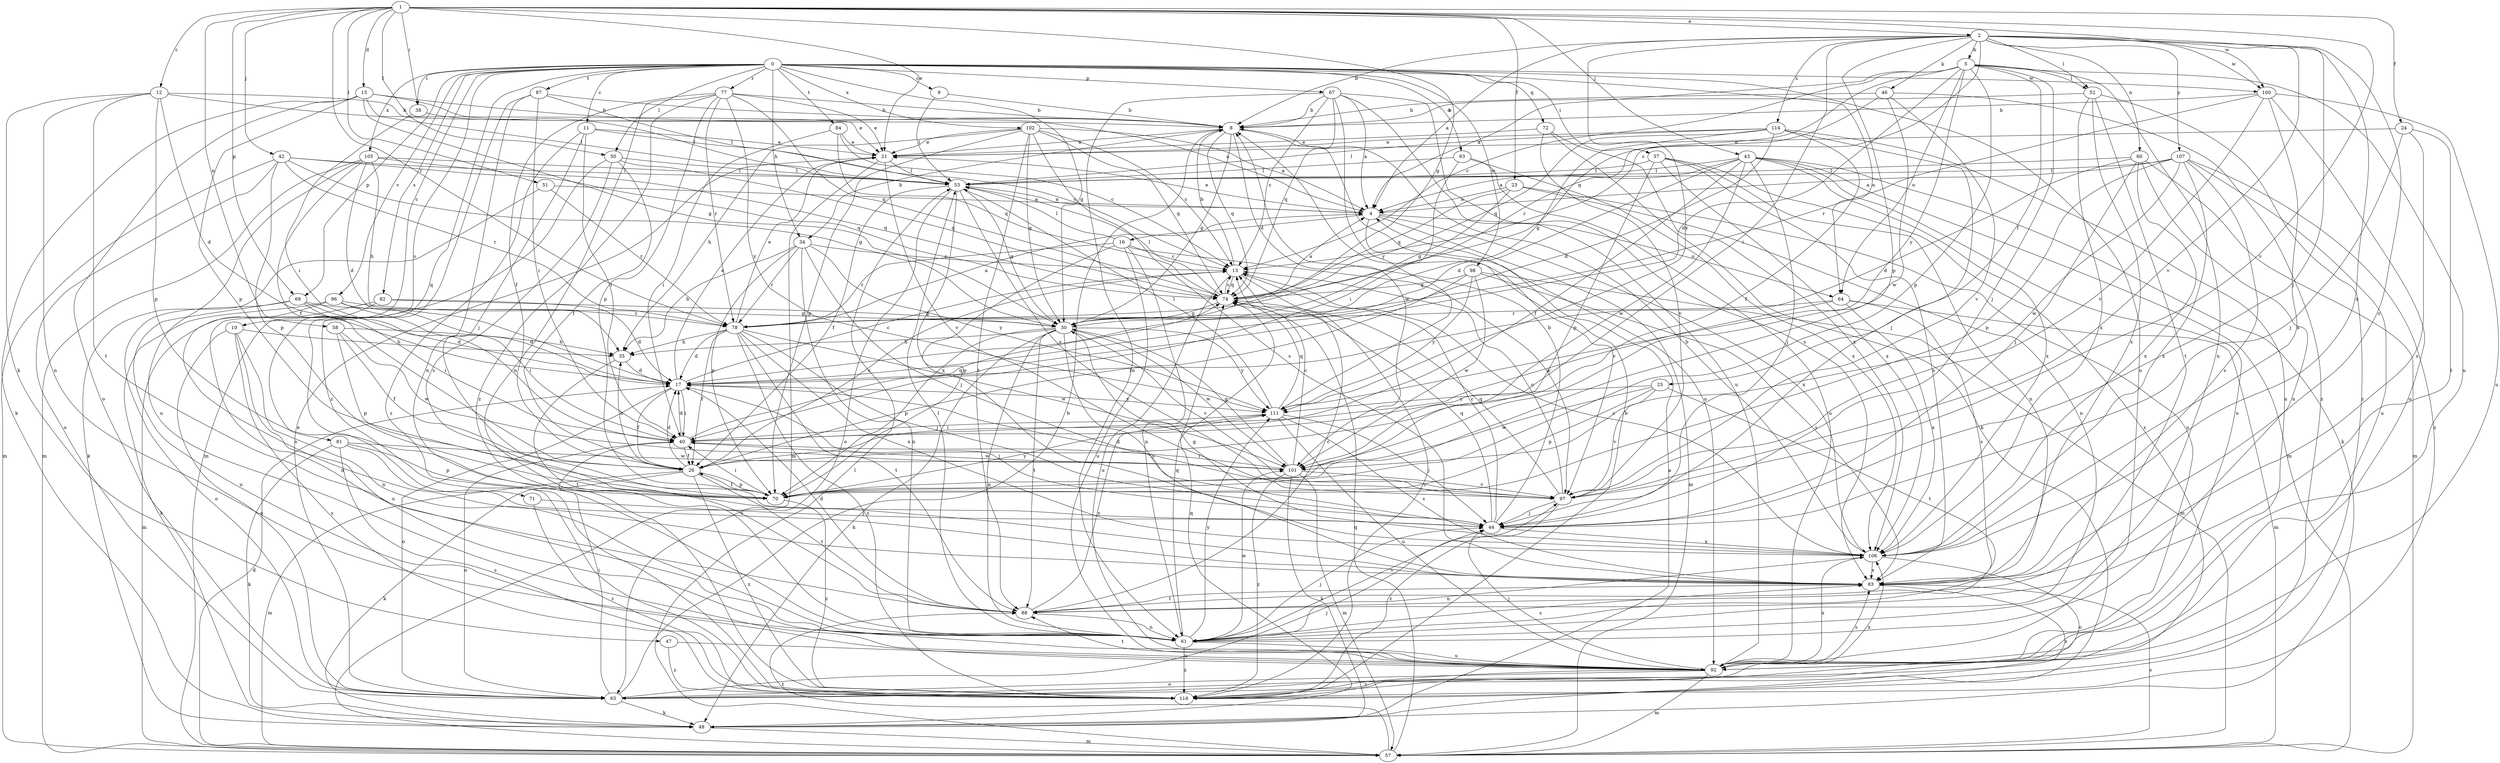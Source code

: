 strict digraph  {
0;
1;
2;
4;
5;
8;
9;
10;
11;
12;
13;
15;
16;
17;
21;
23;
24;
25;
26;
30;
34;
35;
37;
38;
40;
42;
43;
44;
46;
47;
48;
50;
51;
52;
53;
57;
58;
60;
61;
63;
64;
65;
67;
69;
70;
71;
72;
74;
77;
78;
81;
82;
83;
84;
87;
88;
92;
96;
97;
98;
100;
101;
102;
105;
106;
107;
111;
114;
116;
0 -> 9  [label=c];
0 -> 10  [label=c];
0 -> 11  [label=c];
0 -> 30  [label=g];
0 -> 34  [label=h];
0 -> 37  [label=i];
0 -> 38  [label=i];
0 -> 50  [label=l];
0 -> 63  [label=o];
0 -> 64  [label=o];
0 -> 67  [label=p];
0 -> 69  [label=p];
0 -> 71  [label=q];
0 -> 72  [label=q];
0 -> 77  [label=r];
0 -> 81  [label=s];
0 -> 82  [label=s];
0 -> 84  [label=t];
0 -> 87  [label=t];
0 -> 92  [label=u];
0 -> 96  [label=v];
0 -> 98  [label=w];
0 -> 100  [label=w];
0 -> 102  [label=x];
0 -> 105  [label=x];
1 -> 2  [label=a];
1 -> 12  [label=c];
1 -> 15  [label=d];
1 -> 21  [label=e];
1 -> 23  [label=f];
1 -> 24  [label=f];
1 -> 30  [label=g];
1 -> 38  [label=i];
1 -> 42  [label=j];
1 -> 43  [label=j];
1 -> 50  [label=l];
1 -> 51  [label=l];
1 -> 58  [label=n];
1 -> 69  [label=p];
1 -> 78  [label=r];
1 -> 97  [label=v];
1 -> 100  [label=w];
2 -> 4  [label=a];
2 -> 5  [label=b];
2 -> 8  [label=b];
2 -> 13  [label=c];
2 -> 40  [label=i];
2 -> 44  [label=j];
2 -> 46  [label=k];
2 -> 52  [label=l];
2 -> 60  [label=n];
2 -> 70  [label=p];
2 -> 83  [label=s];
2 -> 97  [label=v];
2 -> 100  [label=w];
2 -> 106  [label=x];
2 -> 107  [label=y];
2 -> 111  [label=y];
2 -> 114  [label=z];
4 -> 16  [label=d];
4 -> 21  [label=e];
4 -> 57  [label=m];
4 -> 64  [label=o];
4 -> 97  [label=v];
4 -> 106  [label=x];
5 -> 4  [label=a];
5 -> 13  [label=c];
5 -> 17  [label=d];
5 -> 25  [label=f];
5 -> 44  [label=j];
5 -> 52  [label=l];
5 -> 61  [label=n];
5 -> 64  [label=o];
5 -> 70  [label=p];
5 -> 74  [label=q];
5 -> 92  [label=u];
5 -> 111  [label=y];
8 -> 21  [label=e];
8 -> 30  [label=g];
8 -> 34  [label=h];
8 -> 74  [label=q];
8 -> 92  [label=u];
8 -> 101  [label=w];
9 -> 8  [label=b];
9 -> 53  [label=l];
10 -> 35  [label=h];
10 -> 61  [label=n];
10 -> 65  [label=o];
10 -> 92  [label=u];
10 -> 116  [label=z];
11 -> 13  [label=c];
11 -> 21  [label=e];
11 -> 40  [label=i];
11 -> 44  [label=j];
11 -> 116  [label=z];
12 -> 8  [label=b];
12 -> 17  [label=d];
12 -> 21  [label=e];
12 -> 47  [label=k];
12 -> 61  [label=n];
12 -> 70  [label=p];
12 -> 88  [label=t];
13 -> 8  [label=b];
13 -> 74  [label=q];
13 -> 92  [label=u];
13 -> 116  [label=z];
15 -> 4  [label=a];
15 -> 8  [label=b];
15 -> 30  [label=g];
15 -> 48  [label=k];
15 -> 53  [label=l];
15 -> 65  [label=o];
15 -> 70  [label=p];
16 -> 13  [label=c];
16 -> 53  [label=l];
16 -> 61  [label=n];
16 -> 70  [label=p];
16 -> 78  [label=r];
16 -> 92  [label=u];
16 -> 97  [label=v];
17 -> 13  [label=c];
17 -> 21  [label=e];
17 -> 26  [label=f];
17 -> 40  [label=i];
17 -> 44  [label=j];
17 -> 65  [label=o];
17 -> 111  [label=y];
21 -> 53  [label=l];
21 -> 57  [label=m];
21 -> 97  [label=v];
23 -> 4  [label=a];
23 -> 30  [label=g];
23 -> 61  [label=n];
23 -> 74  [label=q];
23 -> 92  [label=u];
24 -> 21  [label=e];
24 -> 44  [label=j];
24 -> 83  [label=s];
24 -> 88  [label=t];
25 -> 70  [label=p];
25 -> 88  [label=t];
25 -> 97  [label=v];
25 -> 101  [label=w];
25 -> 111  [label=y];
26 -> 13  [label=c];
26 -> 17  [label=d];
26 -> 35  [label=h];
26 -> 48  [label=k];
26 -> 57  [label=m];
26 -> 70  [label=p];
26 -> 88  [label=t];
26 -> 116  [label=z];
30 -> 35  [label=h];
30 -> 48  [label=k];
30 -> 61  [label=n];
30 -> 70  [label=p];
30 -> 83  [label=s];
30 -> 88  [label=t];
30 -> 97  [label=v];
30 -> 101  [label=w];
30 -> 111  [label=y];
34 -> 13  [label=c];
34 -> 35  [label=h];
34 -> 44  [label=j];
34 -> 61  [label=n];
34 -> 70  [label=p];
34 -> 78  [label=r];
34 -> 111  [label=y];
35 -> 17  [label=d];
35 -> 88  [label=t];
37 -> 53  [label=l];
37 -> 61  [label=n];
37 -> 70  [label=p];
37 -> 83  [label=s];
37 -> 106  [label=x];
37 -> 116  [label=z];
38 -> 40  [label=i];
38 -> 53  [label=l];
40 -> 17  [label=d];
40 -> 26  [label=f];
40 -> 65  [label=o];
40 -> 74  [label=q];
40 -> 101  [label=w];
42 -> 30  [label=g];
42 -> 53  [label=l];
42 -> 57  [label=m];
42 -> 65  [label=o];
42 -> 70  [label=p];
42 -> 74  [label=q];
42 -> 78  [label=r];
43 -> 4  [label=a];
43 -> 17  [label=d];
43 -> 26  [label=f];
43 -> 44  [label=j];
43 -> 48  [label=k];
43 -> 53  [label=l];
43 -> 57  [label=m];
43 -> 92  [label=u];
43 -> 101  [label=w];
43 -> 106  [label=x];
44 -> 8  [label=b];
44 -> 13  [label=c];
44 -> 74  [label=q];
44 -> 106  [label=x];
46 -> 8  [label=b];
46 -> 78  [label=r];
46 -> 97  [label=v];
46 -> 101  [label=w];
46 -> 116  [label=z];
47 -> 92  [label=u];
47 -> 116  [label=z];
48 -> 4  [label=a];
48 -> 57  [label=m];
48 -> 74  [label=q];
50 -> 26  [label=f];
50 -> 53  [label=l];
50 -> 57  [label=m];
50 -> 74  [label=q];
50 -> 83  [label=s];
51 -> 4  [label=a];
51 -> 48  [label=k];
51 -> 78  [label=r];
52 -> 8  [label=b];
52 -> 83  [label=s];
52 -> 88  [label=t];
52 -> 106  [label=x];
52 -> 116  [label=z];
53 -> 4  [label=a];
53 -> 26  [label=f];
53 -> 30  [label=g];
53 -> 65  [label=o];
53 -> 97  [label=v];
53 -> 106  [label=x];
57 -> 17  [label=d];
57 -> 53  [label=l];
57 -> 74  [label=q];
57 -> 83  [label=s];
57 -> 88  [label=t];
58 -> 26  [label=f];
58 -> 35  [label=h];
58 -> 70  [label=p];
58 -> 101  [label=w];
60 -> 17  [label=d];
60 -> 44  [label=j];
60 -> 53  [label=l];
60 -> 57  [label=m];
60 -> 61  [label=n];
60 -> 106  [label=x];
61 -> 44  [label=j];
61 -> 53  [label=l];
61 -> 74  [label=q];
61 -> 83  [label=s];
61 -> 92  [label=u];
61 -> 97  [label=v];
61 -> 101  [label=w];
61 -> 111  [label=y];
61 -> 116  [label=z];
63 -> 40  [label=i];
63 -> 53  [label=l];
63 -> 92  [label=u];
63 -> 106  [label=x];
64 -> 40  [label=i];
64 -> 57  [label=m];
64 -> 78  [label=r];
64 -> 83  [label=s];
64 -> 106  [label=x];
65 -> 8  [label=b];
65 -> 21  [label=e];
65 -> 40  [label=i];
65 -> 44  [label=j];
65 -> 48  [label=k];
65 -> 106  [label=x];
67 -> 4  [label=a];
67 -> 8  [label=b];
67 -> 13  [label=c];
67 -> 61  [label=n];
67 -> 74  [label=q];
67 -> 83  [label=s];
67 -> 92  [label=u];
67 -> 111  [label=y];
69 -> 17  [label=d];
69 -> 40  [label=i];
69 -> 65  [label=o];
69 -> 78  [label=r];
69 -> 92  [label=u];
70 -> 26  [label=f];
70 -> 40  [label=i];
70 -> 111  [label=y];
70 -> 116  [label=z];
71 -> 44  [label=j];
71 -> 116  [label=z];
72 -> 21  [label=e];
72 -> 48  [label=k];
72 -> 97  [label=v];
72 -> 106  [label=x];
74 -> 4  [label=a];
74 -> 13  [label=c];
74 -> 30  [label=g];
74 -> 53  [label=l];
77 -> 8  [label=b];
77 -> 21  [label=e];
77 -> 26  [label=f];
77 -> 61  [label=n];
77 -> 70  [label=p];
77 -> 74  [label=q];
77 -> 78  [label=r];
77 -> 111  [label=y];
77 -> 116  [label=z];
78 -> 4  [label=a];
78 -> 17  [label=d];
78 -> 21  [label=e];
78 -> 26  [label=f];
78 -> 35  [label=h];
78 -> 44  [label=j];
78 -> 88  [label=t];
78 -> 101  [label=w];
78 -> 106  [label=x];
78 -> 116  [label=z];
81 -> 48  [label=k];
81 -> 70  [label=p];
81 -> 83  [label=s];
81 -> 101  [label=w];
81 -> 116  [label=z];
82 -> 17  [label=d];
82 -> 30  [label=g];
82 -> 57  [label=m];
82 -> 61  [label=n];
83 -> 88  [label=t];
83 -> 116  [label=z];
84 -> 13  [label=c];
84 -> 21  [label=e];
84 -> 40  [label=i];
84 -> 74  [label=q];
87 -> 8  [label=b];
87 -> 40  [label=i];
87 -> 53  [label=l];
87 -> 61  [label=n];
87 -> 116  [label=z];
88 -> 13  [label=c];
88 -> 17  [label=d];
88 -> 61  [label=n];
88 -> 111  [label=y];
92 -> 44  [label=j];
92 -> 57  [label=m];
92 -> 65  [label=o];
92 -> 83  [label=s];
92 -> 88  [label=t];
92 -> 106  [label=x];
92 -> 116  [label=z];
96 -> 17  [label=d];
96 -> 30  [label=g];
96 -> 40  [label=i];
96 -> 48  [label=k];
96 -> 83  [label=s];
97 -> 13  [label=c];
97 -> 17  [label=d];
97 -> 44  [label=j];
97 -> 74  [label=q];
97 -> 116  [label=z];
98 -> 26  [label=f];
98 -> 57  [label=m];
98 -> 74  [label=q];
98 -> 83  [label=s];
98 -> 101  [label=w];
98 -> 111  [label=y];
100 -> 8  [label=b];
100 -> 65  [label=o];
100 -> 78  [label=r];
100 -> 92  [label=u];
100 -> 97  [label=v];
100 -> 106  [label=x];
101 -> 13  [label=c];
101 -> 30  [label=g];
101 -> 40  [label=i];
101 -> 48  [label=k];
101 -> 57  [label=m];
101 -> 97  [label=v];
101 -> 116  [label=z];
102 -> 4  [label=a];
102 -> 13  [label=c];
102 -> 21  [label=e];
102 -> 30  [label=g];
102 -> 35  [label=h];
102 -> 70  [label=p];
102 -> 74  [label=q];
102 -> 83  [label=s];
102 -> 88  [label=t];
105 -> 17  [label=d];
105 -> 26  [label=f];
105 -> 35  [label=h];
105 -> 53  [label=l];
105 -> 57  [label=m];
105 -> 74  [label=q];
105 -> 92  [label=u];
106 -> 8  [label=b];
106 -> 13  [label=c];
106 -> 30  [label=g];
106 -> 61  [label=n];
106 -> 65  [label=o];
106 -> 83  [label=s];
107 -> 4  [label=a];
107 -> 53  [label=l];
107 -> 70  [label=p];
107 -> 83  [label=s];
107 -> 92  [label=u];
107 -> 101  [label=w];
107 -> 106  [label=x];
107 -> 116  [label=z];
111 -> 40  [label=i];
111 -> 44  [label=j];
111 -> 53  [label=l];
111 -> 74  [label=q];
111 -> 83  [label=s];
111 -> 92  [label=u];
114 -> 17  [label=d];
114 -> 21  [label=e];
114 -> 26  [label=f];
114 -> 30  [label=g];
114 -> 44  [label=j];
114 -> 53  [label=l];
114 -> 74  [label=q];
114 -> 92  [label=u];
116 -> 8  [label=b];
}
